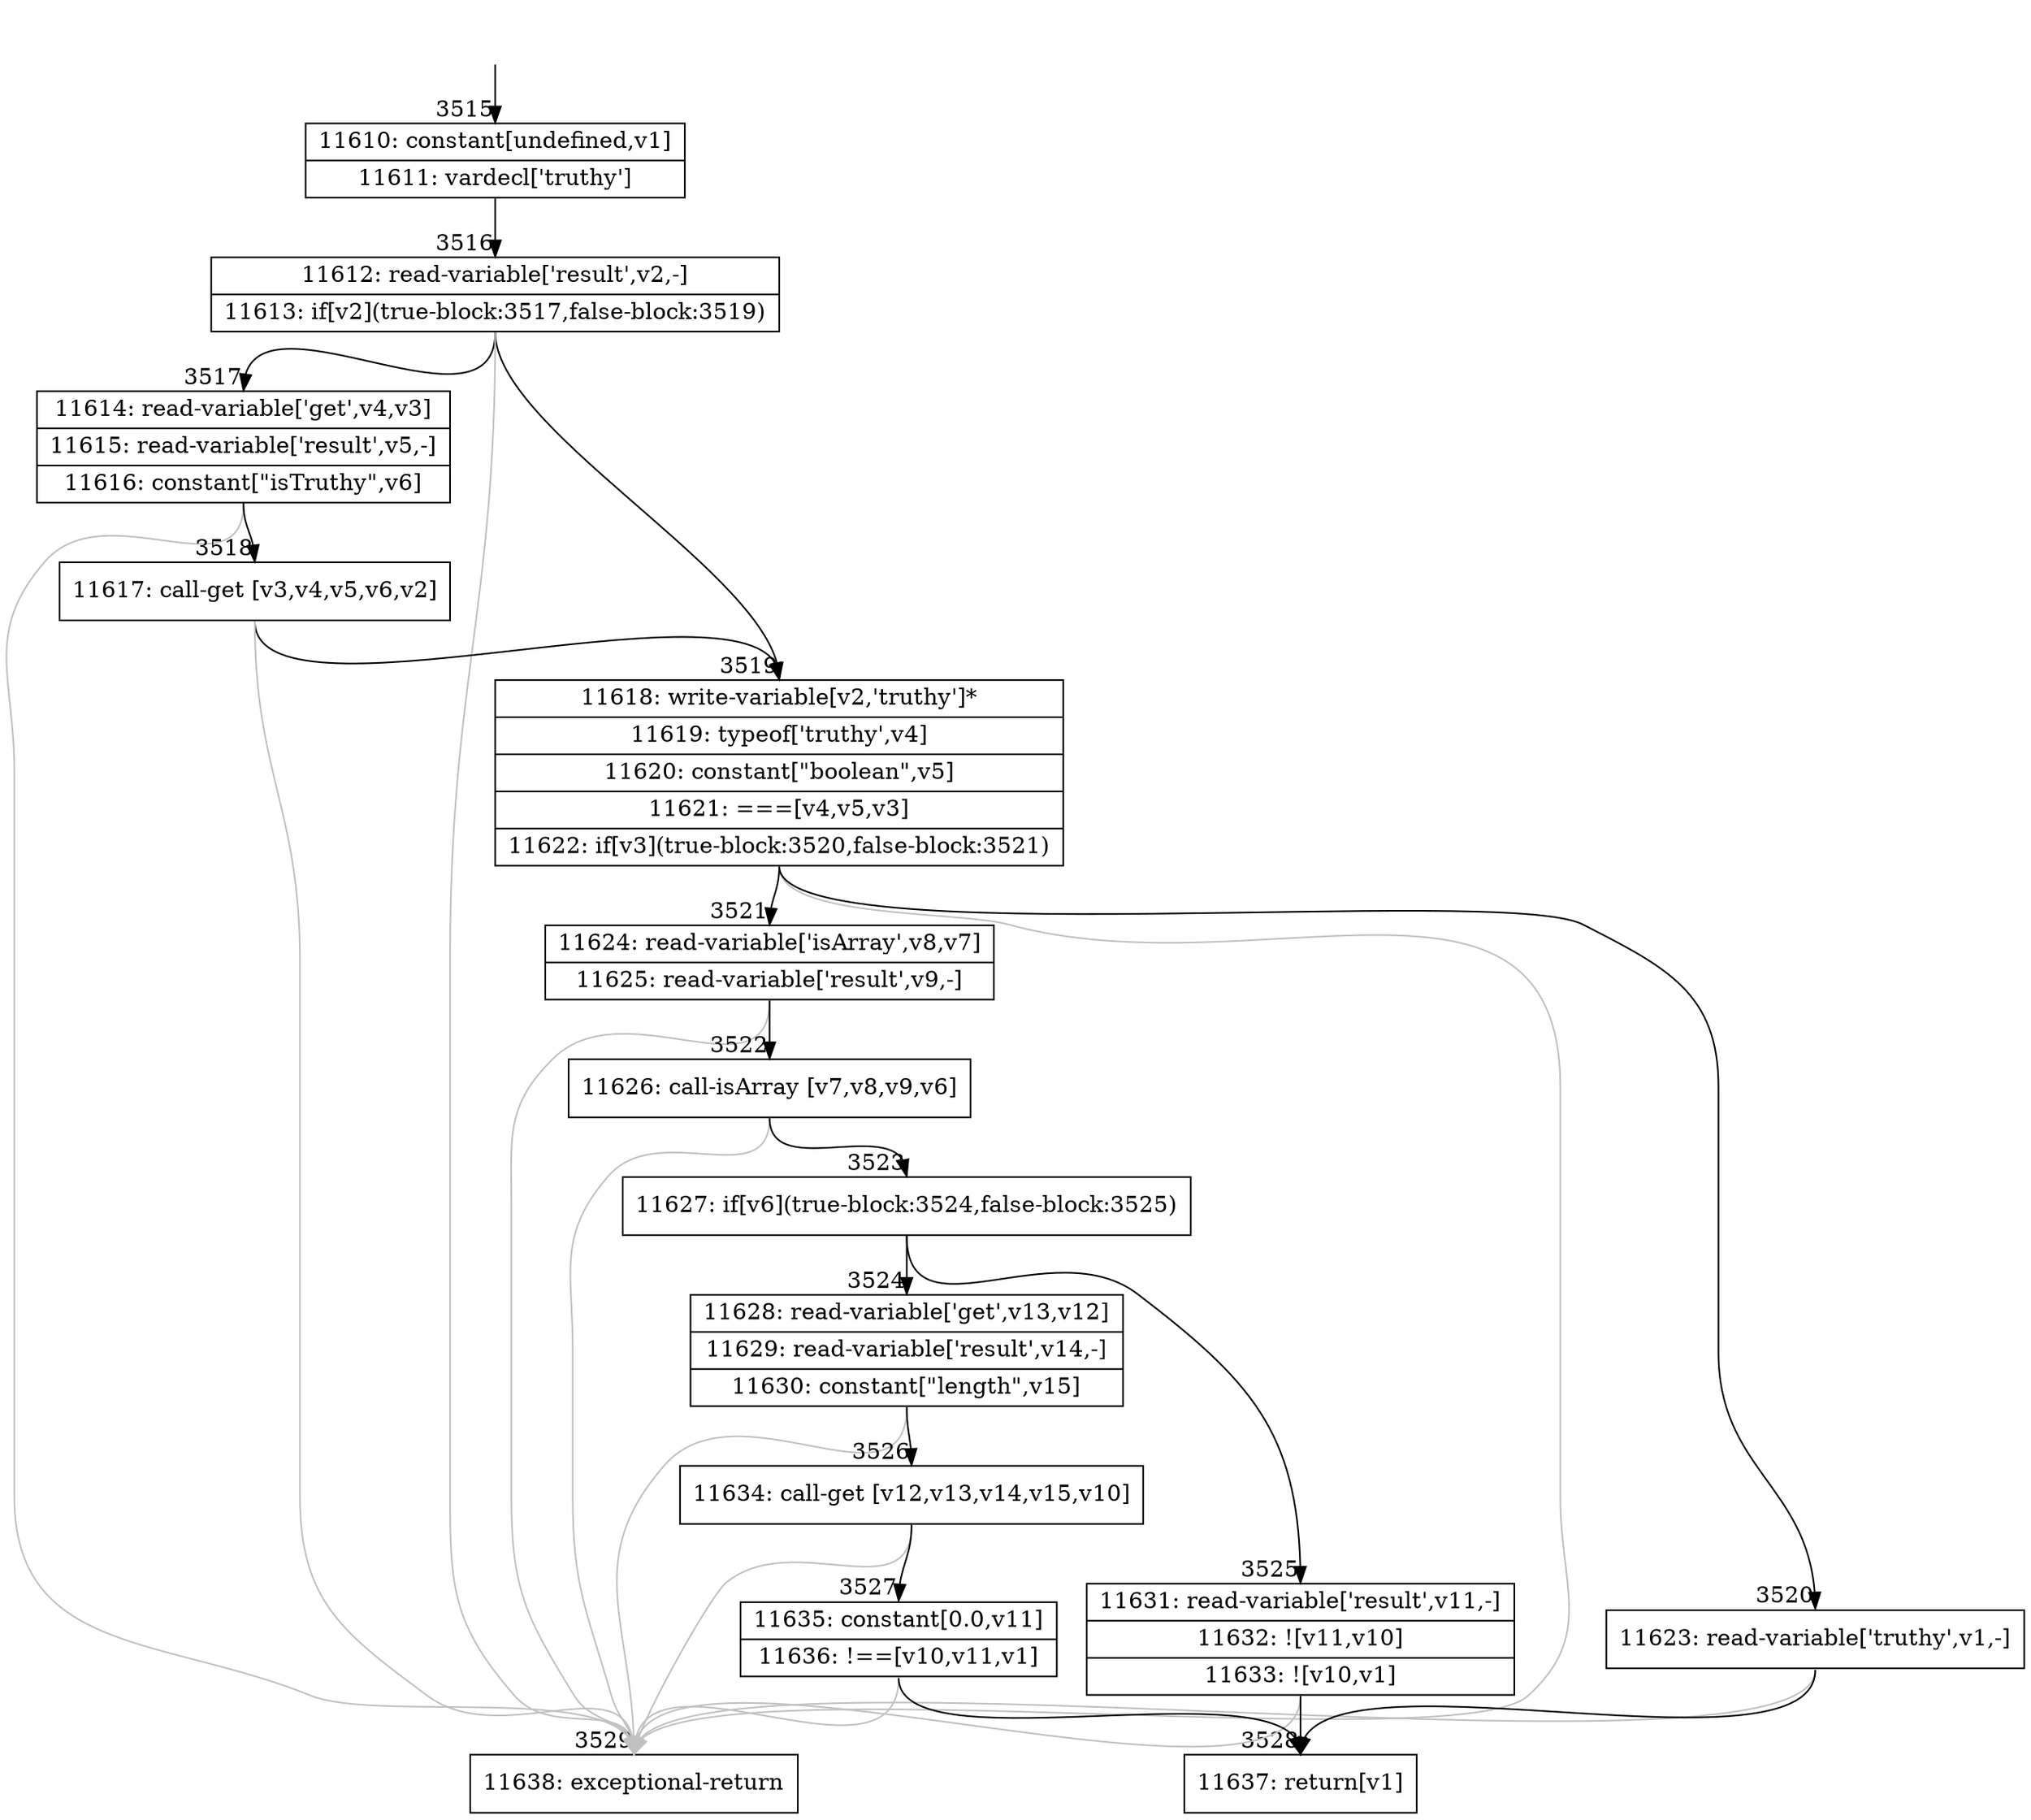 digraph {
rankdir="TD"
BB_entry277[shape=none,label=""];
BB_entry277 -> BB3515 [tailport=s, headport=n, headlabel="    3515"]
BB3515 [shape=record label="{11610: constant[undefined,v1]|11611: vardecl['truthy']}" ] 
BB3515 -> BB3516 [tailport=s, headport=n, headlabel="      3516"]
BB3516 [shape=record label="{11612: read-variable['result',v2,-]|11613: if[v2](true-block:3517,false-block:3519)}" ] 
BB3516 -> BB3519 [tailport=s, headport=n, headlabel="      3519"]
BB3516 -> BB3517 [tailport=s, headport=n, headlabel="      3517"]
BB3516 -> BB3529 [tailport=s, headport=n, color=gray, headlabel="      3529"]
BB3517 [shape=record label="{11614: read-variable['get',v4,v3]|11615: read-variable['result',v5,-]|11616: constant[\"isTruthy\",v6]}" ] 
BB3517 -> BB3518 [tailport=s, headport=n, headlabel="      3518"]
BB3517 -> BB3529 [tailport=s, headport=n, color=gray]
BB3518 [shape=record label="{11617: call-get [v3,v4,v5,v6,v2]}" ] 
BB3518 -> BB3519 [tailport=s, headport=n]
BB3518 -> BB3529 [tailport=s, headport=n, color=gray]
BB3519 [shape=record label="{11618: write-variable[v2,'truthy']*|11619: typeof['truthy',v4]|11620: constant[\"boolean\",v5]|11621: ===[v4,v5,v3]|11622: if[v3](true-block:3520,false-block:3521)}" ] 
BB3519 -> BB3520 [tailport=s, headport=n, headlabel="      3520"]
BB3519 -> BB3521 [tailport=s, headport=n, headlabel="      3521"]
BB3519 -> BB3529 [tailport=s, headport=n, color=gray]
BB3520 [shape=record label="{11623: read-variable['truthy',v1,-]}" ] 
BB3520 -> BB3528 [tailport=s, headport=n, headlabel="      3528"]
BB3520 -> BB3529 [tailport=s, headport=n, color=gray]
BB3521 [shape=record label="{11624: read-variable['isArray',v8,v7]|11625: read-variable['result',v9,-]}" ] 
BB3521 -> BB3522 [tailport=s, headport=n, headlabel="      3522"]
BB3521 -> BB3529 [tailport=s, headport=n, color=gray]
BB3522 [shape=record label="{11626: call-isArray [v7,v8,v9,v6]}" ] 
BB3522 -> BB3523 [tailport=s, headport=n, headlabel="      3523"]
BB3522 -> BB3529 [tailport=s, headport=n, color=gray]
BB3523 [shape=record label="{11627: if[v6](true-block:3524,false-block:3525)}" ] 
BB3523 -> BB3524 [tailport=s, headport=n, headlabel="      3524"]
BB3523 -> BB3525 [tailport=s, headport=n, headlabel="      3525"]
BB3524 [shape=record label="{11628: read-variable['get',v13,v12]|11629: read-variable['result',v14,-]|11630: constant[\"length\",v15]}" ] 
BB3524 -> BB3526 [tailport=s, headport=n, headlabel="      3526"]
BB3524 -> BB3529 [tailport=s, headport=n, color=gray]
BB3525 [shape=record label="{11631: read-variable['result',v11,-]|11632: ![v11,v10]|11633: ![v10,v1]}" ] 
BB3525 -> BB3528 [tailport=s, headport=n]
BB3525 -> BB3529 [tailport=s, headport=n, color=gray]
BB3526 [shape=record label="{11634: call-get [v12,v13,v14,v15,v10]}" ] 
BB3526 -> BB3527 [tailport=s, headport=n, headlabel="      3527"]
BB3526 -> BB3529 [tailport=s, headport=n, color=gray]
BB3527 [shape=record label="{11635: constant[0.0,v11]|11636: !==[v10,v11,v1]}" ] 
BB3527 -> BB3528 [tailport=s, headport=n]
BB3527 -> BB3529 [tailport=s, headport=n, color=gray]
BB3528 [shape=record label="{11637: return[v1]}" ] 
BB3529 [shape=record label="{11638: exceptional-return}" ] 
//#$~ 6280
}
